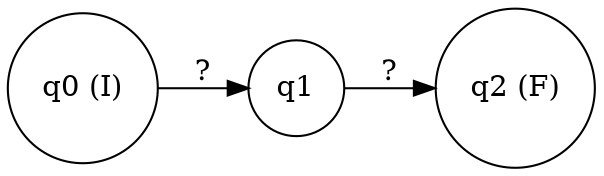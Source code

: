 digraph finite_state_machine {
rankdir=LR;
node [shape = circle];
q0 [label="q0 (I)"];
q1 [label="q1"];
q2 [label="q2 (F)"];
q0 -> q1 [label="?"];
q1 -> q2 [label="?"];
}